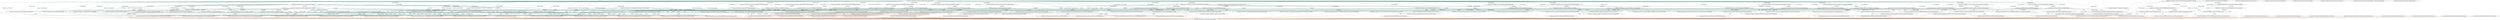 strict digraph {
    Resource0 [label="urn:pulumi:next::cloud-primary::azure-native:web:WebApp::func-channelsamsung"];
    Resource0 -> Resource1 [color = "#246C60", label = "value"];
    Resource0 -> Resource2 [color = "#246C60", label = "name"];
    Resource0 -> Resource3 [color = "#246C60", label = "resourceUri"];
    Resource0 -> Resource4 [color = "#246C60", label = "properties"];
    Resource0 -> Resource5 [color = "#246C60", label = "value"];
    Resource0 -> Resource6 [color = "#246C60", label = "name"];
    Resource0 -> Resource7 [color = "#AA6639"];
    Resource8 [label="urn:pulumi:next::cloud-primary::azure-native:web:AppServicePlan::func-appplan-channelslack"];
    Resource8 -> Resource9 [color = "#246C60", label = "serverFarmId"];
    Resource8 -> Resource7 [color = "#AA6639"];
    Resource8 -> Resource10 [color = "#246C60", label = "serverFarmId"];
    Resource11 [label="urn:pulumi:next::cloud-primary::azure-native:web:WebAppHostNameBinding::func-hostnamebind-channelphilipshue"];
    Resource11 -> Resource7 [color = "#AA6639"];
    Resource12 [label="urn:pulumi:next::cloud-primary::azure-native:web:WebAppHostNameBinding::func-hostnamebind-channelgithubapp"];
    Resource12 -> Resource7 [color = "#AA6639"];
    Resource13 [label="urn:pulumi:next::cloud-primary::azure-native:app:ManagedEnvironment::env-rb"];
    Resource13 -> Resource14 [color = "#246C60", label = "managedEnvironmentId"];
    Resource13 -> Resource7 [color = "#AA6639"];
    Resource15 [label="urn:pulumi:next::cloud-primary::azure-native:web:WebAppApplicationSettings::func-appsettings-channelirobot"];
    Resource15 -> Resource7 [color = "#AA6639"];
    Resource7 [label="urn:pulumi:next::cloud-primary::pulumi:pulumi:Stack::cloud-primary-next"];
    Resource16 [label="urn:pulumi:next::cloud-primary::checkly:index/check:Check::apicheck-cpub"];
    Resource16 -> Resource7 [color = "#AA6639"];
    Resource17 [label="urn:pulumi:next::cloud-primary::cloudflare:index/record:Record::func-dns-cname-channelslack"];
    Resource17 -> Resource18 [color = "#246C60", label = "request"];
    Resource17 -> Resource7 [color = "#AA6639"];
    Resource19 [label="urn:pulumi:next::cloud-primary::azure-native:resources:ResourceGroup::signalco-discrete-next-mutex"];
    Resource19 -> Resource20 [color = "#246C60", label = "resourceGroupName"];
    Resource19 -> Resource21 [color = "#246C60", label = "resourceGroupName"];
    Resource19 -> Resource22 [color = "#246C60", label = "resourceGroupName"];
    Resource19 -> Resource23 [color = "#246C60", label = "resourceGroupName"];
    Resource19 -> Resource24 [color = "#246C60", label = "properties, resourceGroupName"];
    Resource19 -> Resource25 [color = "#246C60", label = "resourceGroupName"];
    Resource19 -> Resource7 [color = "#AA6639"];
    Resource19 -> Resource26 [color = "#246C60", label = "resourceGroupName"];
    Resource19 -> Resource27 [color = "#246C60", label = "resourceGroupName"];
    Resource26 [label="urn:pulumi:next::cloud-primary::azure-native:web:Certificate::func-cert-mutex"];
    Resource26 -> Resource7 [color = "#AA6639"];
    Resource28 [label="urn:pulumi:next::cloud-primary::azure-native:web:WebAppApplicationSettings::func-appsettings-pubcpub"];
    Resource28 -> Resource7 [color = "#AA6639"];
    Resource29 [label="urn:pulumi:next::cloud-primary::azure-native:web:WebAppHostNameBinding::func-hostnamebind-cpub"];
    Resource29 -> Resource7 [color = "#AA6639"];
    Resource30 [label="urn:pulumi:next::cloud-primary::azure-native:web:WebAppApplicationSettings::func-appsettings-channelzigbee2mqtt"];
    Resource30 -> Resource7 [color = "#AA6639"];
    Resource31 [label="urn:pulumi:next::cloud-primary::pulumi:providers:command::default_0_8_0"];
    Resource32 [label="urn:pulumi:next::cloud-primary::azure-native:web:Certificate::func-cert-cpub"];
    Resource32 -> Resource7 [color = "#AA6639"];
    Resource33 [label="urn:pulumi:next::cloud-primary::checkly:index/check:Check::apicheck-cint-usageproc"];
    Resource33 -> Resource7 [color = "#AA6639"];
    Resource34 [label="urn:pulumi:next::cloud-primary::azure-native:insights:DiagnosticSetting::logs-diagnosticSetting-intcontactst"];
    Resource34 -> Resource7 [color = "#AA6639"];
    Resource35 [label="urn:pulumi:next::cloud-primary::checkly:index/check:Check::apicheck-cint-migration"];
    Resource35 -> Resource7 [color = "#AA6639"];
    Resource36 [label="urn:pulumi:next::cloud-primary::azure-native:web:Certificate::func-cert-channelirobot"];
    Resource36 -> Resource7 [color = "#AA6639"];
    Resource37 [label="urn:pulumi:next::cloud-primary::cloudflare:index/record:Record::func-dns-cname-rbpub"];
    Resource37 -> Resource38 [color = "#246C60", label = "request"];
    Resource37 -> Resource7 [color = "#AA6639"];
    Resource39 [label="urn:pulumi:next::cloud-primary::azure-native:web:AppServicePlan::func-appplan-intcontactst"];
    Resource39 -> Resource40 [color = "#246C60", label = "serverFarmId"];
    Resource39 -> Resource7 [color = "#AA6639"];
    Resource41 [label="urn:pulumi:next::cloud-primary::azure-native:web:AppServicePlan::func-appplan-channelsamsung"];
    Resource41 -> Resource42 [color = "#246C60", label = "serverFarmId"];
    Resource41 -> Resource0 [color = "#246C60", label = "serverFarmId"];
    Resource41 -> Resource7 [color = "#AA6639"];
    Resource43 [label="urn:pulumi:next::cloud-primary::checkly:index/check:Check::apicheck-channelirobot"];
    Resource43 -> Resource7 [color = "#AA6639"];
    Resource44 [label="urn:pulumi:next::cloud-primary::cloudflare:index/record:Record::func-dns-cname-cpub"];
    Resource44 -> Resource16 [color = "#246C60", label = "request"];
    Resource44 -> Resource7 [color = "#AA6639"];
    Resource10 [label="urn:pulumi:next::cloud-primary::azure-native:web:Certificate::func-cert-channelslack"];
    Resource10 -> Resource7 [color = "#AA6639"];
    Resource45 [label="urn:pulumi:next::cloud-primary::cloudflare:index/record:Record::func-dns-txt-domainverify-channelzigbee2mqtt"];
    Resource45 -> Resource7 [color = "#AA6639"];
    Resource27 [label="urn:pulumi:next::cloud-primary::azure-native:web:WebAppHostNameBinding::func-hostnamebind-mutex"];
    Resource27 -> Resource7 [color = "#AA6639"];
    Resource46 [label="urn:pulumi:next::cloud-primary::cloudflare:index/record:Record::ses-next-dkim2"];
    Resource46 -> Resource7 [color = "#AA6639"];
    Resource47 [label="urn:pulumi:next::cloud-primary::cloudflare:index/record:Record::func-dns-txt-domainverify-rbpub"];
    Resource47 -> Resource7 [color = "#AA6639"];
    Resource48 [label="urn:pulumi:next::cloud-primary::azure-native:insights:DiagnosticSetting::logs-diagnosticSetting-intusageproc"];
    Resource48 -> Resource7 [color = "#AA6639"];
    Resource49 [label="urn:pulumi:next::cloud-primary::azure-native:storage:Blob::zip-intcontactst"];
    Resource49 -> Resource50 [color = "#246C60", label = "properties"];
    Resource49 -> Resource7 [color = "#AA6639"];
    Resource51 [label="urn:pulumi:next::cloud-primary::azure-native:storage:Blob::zip-chsamsung"];
    Resource51 -> Resource2 [color = "#246C60", label = "properties"];
    Resource51 -> Resource7 [color = "#AA6639"];
    Resource52 [label="urn:pulumi:next::cloud-primary::azure-native:web:AppServicePlan::func-appplan-channelgithubapp"];
    Resource52 -> Resource7 [color = "#AA6639"];
    Resource52 -> Resource53 [color = "#246C60", label = "serverFarmId"];
    Resource52 -> Resource54 [color = "#246C60", label = "serverFarmId"];
    Resource55 [label="urn:pulumi:next::cloud-primary::azure-native:insights:DiagnosticSetting::logs-diagnosticSetting-channelgithubapp"];
    Resource55 -> Resource7 [color = "#AA6639"];
    Resource56 [label="urn:pulumi:next::cloud-primary::cloudflare:index/record:Record::ses-next-spf"];
    Resource56 -> Resource7 [color = "#AA6639"];
    Resource57 [label="urn:pulumi:next::cloud-primary::azure-native:resources:ResourceGroup::signalco-cloud-next"];
    Resource57 -> Resource58 [color = "#246C60", label = "resourceGroupName"];
    Resource57 -> Resource59 [color = "#246C60", label = "resourceGroupName"];
    Resource57 -> Resource60 [color = "#246C60", label = "resourceGroupName"];
    Resource57 -> Resource61 [color = "#246C60", label = "resourceGroupName"];
    Resource57 -> Resource2 [color = "#246C60", label = "properties, resourceGroupName"];
    Resource57 -> Resource62 [color = "#246C60", label = "properties, resourceGroupName"];
    Resource57 -> Resource63 [color = "#246C60", label = "resourceGroupName, properties"];
    Resource57 -> Resource64 [color = "#246C60", label = "resourceGroupName"];
    Resource57 -> Resource65 [color = "#246C60", label = "properties, resourceGroupName"];
    Resource57 -> Resource66 [color = "#246C60", label = "resourceGroupName"];
    Resource57 -> Resource67 [color = "#246C60", label = "resourceGroupName"];
    Resource57 -> Resource68 [color = "#246C60", label = "resourceGroupName"];
    Resource57 -> Resource69 [color = "#246C60", label = "resourceGroupName"];
    Resource57 -> Resource70 [color = "#246C60", label = "resourceGroupName"];
    Resource57 -> Resource71 [color = "#246C60", label = "resourceGroupName"];
    Resource57 -> Resource72 [color = "#246C60", label = "resourceGroupName"];
    Resource57 -> Resource73 [color = "#246C60", label = "resourceGroupName"];
    Resource57 -> Resource74 [color = "#246C60", label = "resourceGroupName"];
    Resource57 -> Resource75 [color = "#246C60", label = "resourceGroupName"];
    Resource57 -> Resource4 [color = "#246C60", label = "resourceGroupName"];
    Resource57 -> Resource76 [color = "#246C60", label = "resourceGroupName"];
    Resource57 -> Resource42 [color = "#246C60", label = "resourceGroupName"];
    Resource57 -> Resource9 [color = "#246C60", label = "resourceGroupName"];
    Resource57 -> Resource77 [color = "#246C60", label = "resourceGroupName"];
    Resource57 -> Resource78 [color = "#246C60", label = "properties, resourceGroupName"];
    Resource57 -> Resource79 [color = "#246C60", label = "resourceGroupName"];
    Resource57 -> Resource80 [color = "#246C60", label = "resourceGroupName"];
    Resource57 -> Resource50 [color = "#246C60", label = "properties, resourceGroupName"];
    Resource57 -> Resource81 [color = "#246C60", label = "properties, resourceGroupName"];
    Resource57 -> Resource82 [color = "#246C60", label = "resourceGroupName"];
    Resource57 -> Resource83 [color = "#246C60", label = "resourceGroupName"];
    Resource57 -> Resource14 [color = "#246C60", label = "resourceGroupName"];
    Resource57 -> Resource84 [color = "#246C60", label = "resourceGroupName"];
    Resource57 -> Resource85 [color = "#246C60", label = "resourceGroupName"];
    Resource57 -> Resource6 [color = "#246C60", label = "resourceGroupName"];
    Resource57 -> Resource86 [color = "#246C60", label = "resourceGroupName"];
    Resource57 -> Resource87 [color = "#246C60", label = "resourceGroupName"];
    Resource57 -> Resource88 [color = "#246C60", label = "resourceGroupName"];
    Resource57 -> Resource89 [color = "#246C60", label = "resourceGroupName"];
    Resource57 -> Resource90 [color = "#246C60", label = "resourceGroupName"];
    Resource57 -> Resource91 [color = "#246C60", label = "properties, resourceGroupName"];
    Resource57 -> Resource92 [color = "#246C60", label = "resourceGroupName"];
    Resource57 -> Resource93 [color = "#246C60", label = "resourceGroupName"];
    Resource57 -> Resource94 [color = "#246C60", label = "resourceGroupName"];
    Resource57 -> Resource95 [color = "#246C60", label = "resourceGroupName"];
    Resource57 -> Resource96 [color = "#246C60", label = "resourceGroupName"];
    Resource57 -> Resource97 [color = "#246C60", label = "resourceGroupName"];
    Resource57 -> Resource98 [color = "#246C60", label = "resourceGroupName"];
    Resource57 -> Resource99 [color = "#246C60", label = "properties, resourceGroupName"];
    Resource57 -> Resource40 [color = "#246C60", label = "resourceGroupName"];
    Resource57 -> Resource100 [color = "#246C60", label = "resourceGroupName"];
    Resource57 -> Resource0 [color = "#246C60", label = "resourceGroupName"];
    Resource57 -> Resource8 [color = "#246C60", label = "resourceGroupName"];
    Resource57 -> Resource11 [color = "#246C60", label = "resourceGroupName"];
    Resource57 -> Resource12 [color = "#246C60", label = "resourceGroupName"];
    Resource57 -> Resource13 [color = "#246C60", label = "appLogsConfiguration, resourceGroupName"];
    Resource57 -> Resource15 [color = "#246C60", label = "properties, resourceGroupName"];
    Resource57 -> Resource28 [color = "#246C60", label = "properties, resourceGroupName"];
    Resource57 -> Resource29 [color = "#246C60", label = "resourceGroupName"];
    Resource57 -> Resource32 [color = "#246C60", label = "resourceGroupName"];
    Resource57 -> Resource36 [color = "#246C60", label = "resourceGroupName"];
    Resource57 -> Resource30 [color = "#246C60", label = "properties, resourceGroupName"];
    Resource57 -> Resource39 [color = "#246C60", label = "resourceGroupName"];
    Resource57 -> Resource41 [color = "#246C60", label = "resourceGroupName"];
    Resource57 -> Resource10 [color = "#246C60", label = "resourceGroupName"];
    Resource57 -> Resource49 [color = "#246C60", label = "resourceGroupName"];
    Resource57 -> Resource51 [color = "#246C60", label = "resourceGroupName"];
    Resource57 -> Resource52 [color = "#246C60", label = "resourceGroupName"];
    Resource57 -> Resource7 [color = "#AA6639"];
    Resource57 -> Resource101 [color = "#246C60", label = "resourceGroupName"];
    Resource57 -> Resource102 [color = "#246C60", label = "resourceGroupName"];
    Resource57 -> Resource53 [color = "#246C60", label = "resourceGroupName"];
    Resource57 -> Resource103 [color = "#246C60", label = "properties, resourceGroupName"];
    Resource57 -> Resource104 [color = "#246C60", label = "resourceGroupName"];
    Resource57 -> Resource105 [color = "#246C60", label = "resourceGroupName"];
    Resource57 -> Resource106 [color = "#246C60", label = "resourceGroupName"];
    Resource57 -> Resource107 [color = "#246C60", label = "resourceGroupName"];
    Resource57 -> Resource108 [color = "#246C60", label = "resourceGroupName"];
    Resource57 -> Resource109 [color = "#246C60", label = "resourceGroupName"];
    Resource57 -> Resource54 [color = "#246C60", label = "resourceGroupName"];
    Resource57 -> Resource110 [color = "#246C60", label = "resourceGroupName"];
    Resource101 [label="urn:pulumi:next::cloud-primary::azure-native:storage:Blob::zip-intmigration"];
    Resource101 -> Resource81 [color = "#246C60", label = "properties"];
    Resource101 -> Resource7 [color = "#AA6639"];
    Resource111 [label="urn:pulumi:next::cloud-primary::checkly:index/check:Check::apicheck-channelzigbee2mqtt"];
    Resource111 -> Resource7 [color = "#AA6639"];
    Resource102 [label="urn:pulumi:next::cloud-primary::azure-native:web:Certificate::func-cert-channelphilipshue"];
    Resource102 -> Resource7 [color = "#AA6639"];
    Resource53 [label="urn:pulumi:next::cloud-primary::azure-native:web:Certificate::func-cert-channelgithubapp"];
    Resource53 -> Resource7 [color = "#AA6639"];
    Resource103 [label="urn:pulumi:next::cloud-primary::azure-native:web:WebAppApplicationSettings::func-appsettings-intmaintenan"];
    Resource103 -> Resource7 [color = "#AA6639"];
    Resource104 [label="urn:pulumi:next::cloud-primary::azure-native:operationalinsights:Workspace::loganalytics-log"];
    Resource104 -> Resource112 [color = "#246C60", label = "workspaceId"];
    Resource104 -> Resource3 [color = "#246C60", label = "workspaceId"];
    Resource104 -> Resource113 [color = "#246C60", label = "workspaceId"];
    Resource104 -> Resource114 [color = "#246C60", label = "workspaceId"];
    Resource104 -> Resource115 [color = "#246C60", label = "workspaceId"];
    Resource104 -> Resource116 [color = "#246C60", label = "workspaceId"];
    Resource104 -> Resource117 [color = "#246C60", label = "workspaceId"];
    Resource104 -> Resource118 [color = "#246C60", label = "workspaceId"];
    Resource104 -> Resource119 [color = "#246C60", label = "workspaceId"];
    Resource104 -> Resource120 [color = "#246C60", label = "workspaceId"];
    Resource104 -> Resource13 [color = "#246C60", label = "appLogsConfiguration"];
    Resource104 -> Resource34 [color = "#246C60", label = "workspaceId"];
    Resource104 -> Resource48 [color = "#246C60", label = "workspaceId"];
    Resource104 -> Resource55 [color = "#246C60", label = "workspaceId"];
    Resource104 -> Resource7 [color = "#AA6639"];
    Resource104 -> Resource121 [color = "#246C60", label = "workspaceId"];
    Resource105 [label="urn:pulumi:next::cloud-primary::azure-native:storage:Blob::zip-inttimeentit"];
    Resource105 -> Resource65 [color = "#246C60", label = "properties"];
    Resource105 -> Resource7 [color = "#AA6639"];
    Resource122 [label="urn:pulumi:next::cloud-primary::aws:ses/mailFrom:MailFrom::ses-next-ses-mail-from"];
    Resource122 -> Resource56 [color = "#246C60", label = "name"];
    Resource122 -> Resource7 [color = "#AA6639"];
    Resource123 [label="urn:pulumi:next::cloud-primary::cloudflare:index/record:Record::vercel-ui-docs"];
    Resource123 -> Resource7 [color = "#AA6639"];
    Resource124 [label="urn:pulumi:next::cloud-primary::pulumi:providers:docker::default_4_3_1"];
    Resource125 [label="urn:pulumi:next::cloud-primary::pulumi:pulumi:StackReference::signalco/cloud-primary/next"];
    Resource125 -> Resource61 [color = "#246C60", label = "sslState, thumbprint"];
    Resource125 -> Resource70 [color = "#246C60", label = "sslState, thumbprint"];
    Resource125 -> Resource6 [color = "#246C60", label = "thumbprint, sslState"];
    Resource125 -> Resource86 [color = "#246C60", label = "sslState, thumbprint"];
    Resource125 -> Resource11 [color = "#246C60", label = "sslState, thumbprint"];
    Resource125 -> Resource12 [color = "#246C60", label = "sslState, thumbprint"];
    Resource125 -> Resource29 [color = "#246C60", label = "sslState, thumbprint"];
    Resource125 -> Resource27 [color = "#246C60", label = "sslState, thumbprint"];
    Resource125 -> Resource7 [color = "#AA6639"];
    Resource125 -> Resource109 [color = "#246C60", label = "sslState, thumbprint"];
    Resource106 [label="urn:pulumi:next::cloud-primary::azure-native:web:AppServicePlan::func-appplan-rbpub"];
    Resource106 -> Resource69 [color = "#246C60", label = "serverFarmId"];
    Resource106 -> Resource84 [color = "#246C60", label = "serverFarmId"];
    Resource106 -> Resource7 [color = "#AA6639"];
    Resource107 [label="urn:pulumi:next::cloud-primary::azure-native:web:WebApp::func-intmaintenan"];
    Resource107 -> Resource126 [color = "#246C60", label = "request"];
    Resource107 -> Resource4 [color = "#246C60", label = "properties"];
    Resource107 -> Resource119 [color = "#246C60", label = "resourceUri"];
    Resource107 -> Resource103 [color = "#246C60", label = "name"];
    Resource107 -> Resource7 [color = "#AA6639"];
    Resource108 [label="urn:pulumi:next::cloud-primary::azure-native:web:WebApp::func-intmigration"];
    Resource108 -> Resource112 [color = "#246C60", label = "resourceUri"];
    Resource108 -> Resource4 [color = "#246C60", label = "properties"];
    Resource108 -> Resource81 [color = "#246C60", label = "name"];
    Resource108 -> Resource35 [color = "#246C60", label = "request"];
    Resource108 -> Resource7 [color = "#AA6639"];
    Resource109 [label="urn:pulumi:next::cloud-primary::azure-native:web:WebAppHostNameBinding::func-hostnamebind-channelslack"];
    Resource109 -> Resource7 [color = "#AA6639"];
    Resource54 [label="urn:pulumi:next::cloud-primary::azure-native:web:WebApp::func-channelgithubapp"];
    Resource54 -> Resource127 [color = "#246C60", label = "value"];
    Resource54 -> Resource128 [color = "#246C60", label = "value"];
    Resource54 -> Resource4 [color = "#246C60", label = "properties"];
    Resource54 -> Resource99 [color = "#246C60", label = "name"];
    Resource54 -> Resource12 [color = "#246C60", label = "name"];
    Resource54 -> Resource55 [color = "#246C60", label = "resourceUri"];
    Resource54 -> Resource7 [color = "#AA6639"];
    Resource121 [label="urn:pulumi:next::cloud-primary::azure-native:insights:DiagnosticSetting::logs-diagnosticSetting-inttimeentit"];
    Resource121 -> Resource7 [color = "#AA6639"];
    Resource129 [label="urn:pulumi:next::cloud-primary::cloudflare:index/record:Record::func-dns-txt-domainverify-channelslack"];
    Resource129 -> Resource7 [color = "#AA6639"];
    Resource110 [label="urn:pulumi:next::cloud-primary::azure-native:web:Certificate::func-cert-channelzigbee2mqtt"];
    Resource110 -> Resource7 [color = "#AA6639"];
    Resource130 [label="urn:pulumi:next::cloud-primary::cloudflare:index/record:Record::vercel-brandgrab"];
    Resource130 -> Resource7 [color = "#AA6639"];
    Resource131 [label="urn:pulumi:next::cloud-primary::aws:iam/accessKey:AccessKey::ses-next-ses-access-key"];
    Resource131 -> Resource63 [color = "#246C60", label = "properties"];
    Resource131 -> Resource65 [color = "#246C60", label = "properties"];
    Resource131 -> Resource78 [color = "#246C60", label = "properties"];
    Resource131 -> Resource50 [color = "#246C60", label = "properties"];
    Resource131 -> Resource81 [color = "#246C60", label = "properties"];
    Resource131 -> Resource28 [color = "#246C60", label = "properties"];
    Resource131 -> Resource103 [color = "#246C60", label = "properties"];
    Resource131 -> Resource7 [color = "#AA6639"];
    Resource127 [label="urn:pulumi:next::cloud-primary::cloudflare:index/record:Record::func-dns-cname-channelgithubapp"];
    Resource127 -> Resource7 [color = "#AA6639"];
    Resource127 -> Resource132 [color = "#246C60", label = "request"];
    Resource133 [label="urn:pulumi:next::cloud-primary::aws:ses/domainIdentity:DomainIdentity::ses-next-domainIdentity"];
    Resource133 -> Resource7 [color = "#AA6639"];
    Resource133 -> Resource63 [color = "#246C60", label = "properties"];
    Resource133 -> Resource65 [color = "#246C60", label = "properties"];
    Resource133 -> Resource78 [color = "#246C60", label = "properties"];
    Resource133 -> Resource50 [color = "#246C60", label = "properties"];
    Resource133 -> Resource81 [color = "#246C60", label = "properties"];
    Resource133 -> Resource134 [color = "#246C60", label = "domain"];
    Resource133 -> Resource28 [color = "#246C60", label = "properties"];
    Resource133 -> Resource103 [color = "#246C60", label = "properties"];
    Resource133 -> Resource122 [color = "#246C60", label = "domain, mailFromDomain"];
    Resource58 [label="urn:pulumi:next::cloud-primary::azure-native:keyvault:Secret::secret-kv-Slack--ClientId"];
    Resource58 -> Resource7 [color = "#AA6639"];
    Resource135 [label="urn:pulumi:next::cloud-primary::cloudflare:index/record:Record::ses-next-dkim0"];
    Resource135 -> Resource7 [color = "#AA6639"];
    Resource1 [label="urn:pulumi:next::cloud-primary::cloudflare:index/record:Record::func-dns-txt-domainverify-channelsamsung"];
    Resource1 -> Resource7 [color = "#AA6639"];
    Resource136 [label="urn:pulumi:next::cloud-primary::checkly:index/check:Check::apicheck-channelphilipshue"];
    Resource136 -> Resource7 [color = "#AA6639"];
    Resource137 [label="urn:pulumi:next::cloud-primary::pulumi:providers:aws::default_5_42_0"];
    Resource59 [label="urn:pulumi:next::cloud-primary::azure-native:keyvault:Secret::secret-kv-Slack--ClientSecret"];
    Resource59 -> Resource7 [color = "#AA6639"];
    Resource112 [label="urn:pulumi:next::cloud-primary::azure-native:insights:DiagnosticSetting::logs-diagnosticSetting-intmigration"];
    Resource112 -> Resource7 [color = "#AA6639"];
    Resource60 [label="urn:pulumi:next::cloud-primary::azure-native:web:AppServicePlan::func-appplan-channelzigbee2mqtt"];
    Resource60 -> Resource7 [color = "#AA6639"];
    Resource60 -> Resource75 [color = "#246C60", label = "serverFarmId"];
    Resource60 -> Resource110 [color = "#246C60", label = "serverFarmId"];
    Resource61 [label="urn:pulumi:next::cloud-primary::azure-native:web:WebAppHostNameBinding::func-hostnamebind-channelzigbee2mqtt"];
    Resource61 -> Resource7 [color = "#AA6639"];
    Resource138 [label="urn:pulumi:next::cloud-primary::cloudflare:index/record:Record::func-dns-txt-domainverify-channelirobot"];
    Resource138 -> Resource7 [color = "#AA6639"];
    Resource20 [label="urn:pulumi:next::cloud-primary::azure-native:storage:BlobContainer::func-zips-mutexfuncs"];
    Resource20 -> Resource7 [color = "#AA6639"];
    Resource20 -> Resource24 [color = "#246C60", label = "properties"];
    Resource20 -> Resource25 [color = "#246C60", label = "containerName"];
    Resource139 [label="urn:pulumi:next::cloud-primary::cloudflare:index/record:Record::ses-next-ses-dmarc"];
    Resource139 -> Resource7 [color = "#AA6639"];
    Resource2 [label="urn:pulumi:next::cloud-primary::azure-native:web:WebAppApplicationSettings::func-appsettings-channelsamsung"];
    Resource2 -> Resource7 [color = "#AA6639"];
    Resource128 [label="urn:pulumi:next::cloud-primary::cloudflare:index/record:Record::func-dns-txt-domainverify-channelgithubapp"];
    Resource128 -> Resource7 [color = "#AA6639"];
    Resource62 [label="urn:pulumi:next::cloud-primary::azure-native:web:WebAppApplicationSettings::func-appsettings-channelslack"];
    Resource62 -> Resource7 [color = "#AA6639"];
    Resource63 [label="urn:pulumi:next::cloud-primary::azure-native:web:WebAppApplicationSettings::func-appsettings-pubrbpub"];
    Resource63 -> Resource7 [color = "#AA6639"];
    Resource64 [label="urn:pulumi:next::cloud-primary::azure-native:storage:StorageAccount::safuncs"];
    Resource64 -> Resource2 [color = "#246C60", label = "properties"];
    Resource64 -> Resource62 [color = "#246C60", label = "properties"];
    Resource64 -> Resource63 [color = "#246C60", label = "properties"];
    Resource64 -> Resource7 [color = "#AA6639"];
    Resource64 -> Resource65 [color = "#246C60", label = "properties"];
    Resource64 -> Resource66 [color = "#246C60", label = "accountName"];
    Resource64 -> Resource67 [color = "#246C60", label = "accountName"];
    Resource64 -> Resource71 [color = "#246C60", label = "accountName"];
    Resource64 -> Resource77 [color = "#246C60", label = "accountName"];
    Resource64 -> Resource78 [color = "#246C60", label = "properties"];
    Resource64 -> Resource80 [color = "#246C60", label = "accountName"];
    Resource64 -> Resource50 [color = "#246C60", label = "properties"];
    Resource64 -> Resource81 [color = "#246C60", label = "properties"];
    Resource64 -> Resource83 [color = "#246C60", label = "accountName"];
    Resource64 -> Resource85 [color = "#246C60", label = "accountName"];
    Resource64 -> Resource89 [color = "#246C60", label = "accountName"];
    Resource64 -> Resource91 [color = "#246C60", label = "properties"];
    Resource64 -> Resource92 [color = "#246C60", label = "accountName"];
    Resource64 -> Resource95 [color = "#246C60", label = "accountName"];
    Resource64 -> Resource99 [color = "#246C60", label = "properties"];
    Resource64 -> Resource15 [color = "#246C60", label = "properties"];
    Resource64 -> Resource28 [color = "#246C60", label = "properties"];
    Resource64 -> Resource30 [color = "#246C60", label = "properties"];
    Resource64 -> Resource49 [color = "#246C60", label = "accountName"];
    Resource64 -> Resource51 [color = "#246C60", label = "accountName"];
    Resource64 -> Resource101 [color = "#246C60", label = "accountName"];
    Resource64 -> Resource103 [color = "#246C60", label = "properties"];
    Resource64 -> Resource105 [color = "#246C60", label = "accountName"];
    Resource126 [label="urn:pulumi:next::cloud-primary::checkly:index/check:Check::apicheck-cint-maintenan"];
    Resource126 -> Resource7 [color = "#AA6639"];
    Resource3 [label="urn:pulumi:next::cloud-primary::azure-native:insights:DiagnosticSetting::logs-diagnosticSetting-channelsamsung"];
    Resource3 -> Resource7 [color = "#AA6639"];
    Resource113 [label="urn:pulumi:next::cloud-primary::azure-native:insights:DiagnosticSetting::logs-diagnosticSetting-channelslack"];
    Resource113 -> Resource7 [color = "#AA6639"];
    Resource140 [label="urn:pulumi:next::cloud-primary::cloudflare:index/record:Record::ses-next-ses-mail-from-mx-record"];
    Resource140 -> Resource7 [color = "#AA6639"];
    Resource65 [label="urn:pulumi:next::cloud-primary::azure-native:web:WebAppApplicationSettings::func-appsettings-inttimeentit"];
    Resource65 -> Resource7 [color = "#AA6639"];
    Resource66 [label="urn:pulumi:next::cloud-primary::azure-native:storage:BlobContainer::func-zips-funcs"];
    Resource66 -> Resource2 [color = "#246C60", label = "properties"];
    Resource66 -> Resource62 [color = "#246C60", label = "properties"];
    Resource66 -> Resource63 [color = "#246C60", label = "properties"];
    Resource66 -> Resource65 [color = "#246C60", label = "properties"];
    Resource66 -> Resource7 [color = "#AA6639"];
    Resource66 -> Resource67 [color = "#246C60", label = "containerName"];
    Resource66 -> Resource71 [color = "#246C60", label = "containerName"];
    Resource66 -> Resource77 [color = "#246C60", label = "containerName"];
    Resource66 -> Resource78 [color = "#246C60", label = "properties"];
    Resource66 -> Resource80 [color = "#246C60", label = "containerName"];
    Resource66 -> Resource50 [color = "#246C60", label = "properties"];
    Resource66 -> Resource81 [color = "#246C60", label = "properties"];
    Resource66 -> Resource83 [color = "#246C60", label = "containerName"];
    Resource66 -> Resource85 [color = "#246C60", label = "containerName"];
    Resource66 -> Resource89 [color = "#246C60", label = "containerName"];
    Resource66 -> Resource91 [color = "#246C60", label = "properties"];
    Resource66 -> Resource92 [color = "#246C60", label = "containerName"];
    Resource66 -> Resource95 [color = "#246C60", label = "containerName"];
    Resource66 -> Resource99 [color = "#246C60", label = "properties"];
    Resource66 -> Resource15 [color = "#246C60", label = "properties"];
    Resource66 -> Resource28 [color = "#246C60", label = "properties"];
    Resource66 -> Resource30 [color = "#246C60", label = "properties"];
    Resource66 -> Resource49 [color = "#246C60", label = "containerName"];
    Resource66 -> Resource51 [color = "#246C60", label = "containerName"];
    Resource66 -> Resource101 [color = "#246C60", label = "containerName"];
    Resource66 -> Resource103 [color = "#246C60", label = "properties"];
    Resource66 -> Resource105 [color = "#246C60", label = "containerName"];
    Resource141 [label="urn:pulumi:next::cloud-primary::checkly:index/check:Check::apicheck-channelsamsung"];
    Resource141 -> Resource7 [color = "#AA6639"];
    Resource114 [label="urn:pulumi:next::cloud-primary::azure-native:insights:DiagnosticSetting::logs-diagnosticSetting-channelphilipshue"];
    Resource114 -> Resource7 [color = "#AA6639"];
    Resource142 [label="urn:pulumi:next::cloud-primary::cloudflare:index/record:Record::func-dns-cname-channelphilipshue"];
    Resource142 -> Resource136 [color = "#246C60", label = "request"];
    Resource142 -> Resource7 [color = "#AA6639"];
    Resource67 [label="urn:pulumi:next::cloud-primary::azure-native:storage:Blob::zip-chzigbee2mqtt"];
    Resource67 -> Resource7 [color = "#AA6639"];
    Resource67 -> Resource30 [color = "#246C60", label = "properties"];
    Resource21 [label="urn:pulumi:next::cloud-primary::azure-native:web:AppServicePlan::func-appplan-mutex"];
    Resource21 -> Resource7 [color = "#AA6639"];
    Resource21 -> Resource22 [color = "#246C60", label = "serverFarmId"];
    Resource21 -> Resource26 [color = "#246C60", label = "serverFarmId"];
    Resource73 [label="urn:pulumi:next::cloud-primary::azure-native:web:WebApp::func-channelphilipshue"];
    Resource73 -> Resource114 [color = "#246C60", label = "resourceUri"];
    Resource73 -> Resource142 [color = "#246C60", label = "value"];
    Resource73 -> Resource7 [color = "#AA6639"];
    Resource73 -> Resource4 [color = "#246C60", label = "properties"];
    Resource73 -> Resource143 [color = "#246C60", label = "value"];
    Resource73 -> Resource91 [color = "#246C60", label = "name"];
    Resource73 -> Resource11 [color = "#246C60", label = "name"];
    Resource115 [label="urn:pulumi:next::cloud-primary::azure-native:insights:DiagnosticSetting::logs-diagnosticSetting-channelirobot"];
    Resource115 -> Resource7 [color = "#AA6639"];
    Resource68 [label="urn:pulumi:next::cloud-primary::azure-native:web:AppServicePlan::func-appplan-cpub"];
    Resource68 -> Resource7 [color = "#AA6639"];
    Resource68 -> Resource74 [color = "#246C60", label = "serverFarmId"];
    Resource68 -> Resource32 [color = "#246C60", label = "serverFarmId"];
    Resource69 [label="urn:pulumi:next::cloud-primary::azure-native:web:WebApp::func-rbpub"];
    Resource69 -> Resource63 [color = "#246C60", label = "name"];
    Resource69 -> Resource7 [color = "#AA6639"];
    Resource69 -> Resource70 [color = "#246C60", label = "name"];
    Resource69 -> Resource4 [color = "#246C60", label = "properties"];
    Resource69 -> Resource120 [color = "#246C60", label = "resourceUri"];
    Resource69 -> Resource37 [color = "#246C60", label = "value"];
    Resource69 -> Resource47 [color = "#246C60", label = "value"];
    Resource70 [label="urn:pulumi:next::cloud-primary::azure-native:web:WebAppHostNameBinding::func-hostnamebind-rbpub"];
    Resource70 -> Resource7 [color = "#AA6639"];
    Resource71 [label="urn:pulumi:next::cloud-primary::azure-native:storage:Blob::zip-cpub"];
    Resource71 -> Resource7 [color = "#AA6639"];
    Resource71 -> Resource28 [color = "#246C60", label = "properties"];
    Resource144 [label="urn:pulumi:next::cloud-primary::checkly:index/check:Check::apicheck-cint-timeentit"];
    Resource144 -> Resource7 [color = "#AA6639"];
    Resource72 [label="urn:pulumi:next::cloud-primary::azure-native:web:AppServicePlan::func-appplan-intmaintenan"];
    Resource72 -> Resource7 [color = "#AA6639"];
    Resource72 -> Resource107 [color = "#246C60", label = "serverFarmId"];
    Resource145 [label="urn:pulumi:next::cloud-primary::pulumi:providers:pulumi::default"];
    Resource74 [label="urn:pulumi:next::cloud-primary::azure-native:web:WebApp::func-cpub"];
    Resource74 -> Resource7 [color = "#AA6639"];
    Resource74 -> Resource4 [color = "#246C60", label = "properties"];
    Resource74 -> Resource117 [color = "#246C60", label = "resourceUri"];
    Resource74 -> Resource146 [color = "#246C60", label = "value"];
    Resource74 -> Resource28 [color = "#246C60", label = "name"];
    Resource74 -> Resource29 [color = "#246C60", label = "name"];
    Resource74 -> Resource44 [color = "#246C60", label = "value"];
    Resource75 [label="urn:pulumi:next::cloud-primary::azure-native:web:WebApp::func-channelzigbee2mqtt"];
    Resource75 -> Resource61 [color = "#246C60", label = "name"];
    Resource75 -> Resource7 [color = "#AA6639"];
    Resource75 -> Resource4 [color = "#246C60", label = "properties"];
    Resource75 -> Resource118 [color = "#246C60", label = "resourceUri"];
    Resource75 -> Resource147 [color = "#246C60", label = "value"];
    Resource75 -> Resource30 [color = "#246C60", label = "name"];
    Resource75 -> Resource45 [color = "#246C60", label = "value"];
    Resource132 [label="urn:pulumi:next::cloud-primary::checkly:index/check:Check::apicheck-channelgithubapp"];
    Resource132 -> Resource7 [color = "#AA6639"];
    Resource116 [label="urn:pulumi:next::cloud-primary::azure-native:insights:DiagnosticSetting::logs-diagnosticSetting-mutex"];
    Resource116 -> Resource7 [color = "#AA6639"];
    Resource4 [label="urn:pulumi:next::cloud-primary::azure-native:keyvault:Vault::vault-kv"];
    Resource4 -> Resource58 [color = "#246C60", label = "vaultName"];
    Resource4 -> Resource59 [color = "#246C60", label = "vaultName"];
    Resource4 -> Resource2 [color = "#246C60", label = "properties"];
    Resource4 -> Resource62 [color = "#246C60", label = "properties"];
    Resource4 -> Resource63 [color = "#246C60", label = "properties"];
    Resource4 -> Resource65 [color = "#246C60", label = "properties"];
    Resource4 -> Resource7 [color = "#AA6639"];
    Resource4 -> Resource78 [color = "#246C60", label = "properties"];
    Resource4 -> Resource50 [color = "#246C60", label = "properties"];
    Resource4 -> Resource81 [color = "#246C60", label = "properties"];
    Resource4 -> Resource90 [color = "#246C60", label = "vaultName"];
    Resource4 -> Resource91 [color = "#246C60", label = "properties"];
    Resource4 -> Resource98 [color = "#246C60", label = "vaultName"];
    Resource4 -> Resource99 [color = "#246C60", label = "properties"];
    Resource4 -> Resource15 [color = "#246C60", label = "properties"];
    Resource4 -> Resource28 [color = "#246C60", label = "properties"];
    Resource4 -> Resource30 [color = "#246C60", label = "properties"];
    Resource4 -> Resource103 [color = "#246C60", label = "properties"];
    Resource78 [label="urn:pulumi:next::cloud-primary::azure-native:web:WebAppApplicationSettings::func-appsettings-intusageproc"];
    Resource78 -> Resource7 [color = "#AA6639"];
    Resource117 [label="urn:pulumi:next::cloud-primary::azure-native:insights:DiagnosticSetting::logs-diagnosticSetting-cpub"];
    Resource117 -> Resource7 [color = "#AA6639"];
    Resource76 [label="urn:pulumi:next::cloud-primary::azure-native:web:AppServicePlan::func-appplan-intmigration"];
    Resource76 -> Resource7 [color = "#AA6639"];
    Resource76 -> Resource108 [color = "#246C60", label = "serverFarmId"];
    Resource42 [label="urn:pulumi:next::cloud-primary::azure-native:web:Certificate::func-cert-channelsamsung"];
    Resource42 -> Resource7 [color = "#AA6639"];
    Resource9 [label="urn:pulumi:next::cloud-primary::azure-native:web:WebApp::func-channelslack"];
    Resource9 -> Resource62 [color = "#246C60", label = "name"];
    Resource9 -> Resource113 [color = "#246C60", label = "resourceUri"];
    Resource9 -> Resource4 [color = "#246C60", label = "properties"];
    Resource9 -> Resource7 [color = "#AA6639"];
    Resource9 -> Resource17 [color = "#246C60", label = "value"];
    Resource9 -> Resource109 [color = "#246C60", label = "name"];
    Resource9 -> Resource129 [color = "#246C60", label = "value"];
    Resource77 [label="urn:pulumi:next::cloud-primary::azure-native:storage:Blob::zip-chphilipshue"];
    Resource77 -> Resource7 [color = "#AA6639"];
    Resource77 -> Resource91 [color = "#246C60", label = "properties"];
    Resource148 [label="urn:pulumi:next::cloud-primary::aws:iam/user:User::ses-next-usr"];
    Resource148 -> Resource7 [color = "#AA6639"];
    Resource148 -> Resource149 [color = "#246C60", label = "user"];
    Resource148 -> Resource131 [color = "#246C60", label = "user"];
    Resource79 [label="urn:pulumi:next::cloud-primary::azure-native:web:WebApp::func-intusageproc"];
    Resource79 -> Resource4 [color = "#246C60", label = "properties"];
    Resource79 -> Resource78 [color = "#246C60", label = "name"];
    Resource79 -> Resource7 [color = "#AA6639"];
    Resource79 -> Resource33 [color = "#246C60", label = "request"];
    Resource79 -> Resource48 [color = "#246C60", label = "resourceUri"];
    Resource5 [label="urn:pulumi:next::cloud-primary::cloudflare:index/record:Record::func-dns-cname-channelsamsung"];
    Resource5 -> Resource141 [color = "#246C60", label = "request"];
    Resource5 -> Resource7 [color = "#AA6639"];
    Resource150 [label="urn:pulumi:next::cloud-primary::cloudflare:index/record:Record::vercel-web"];
    Resource150 -> Resource7 [color = "#AA6639"];
    Resource151 [label="urn:pulumi:next::cloud-primary::pulumi:providers:azure-native::default_2_1_1"];
    Resource80 [label="urn:pulumi:next::cloud-primary::azure-native:storage:Blob::zip-intmaintenan"];
    Resource80 -> Resource7 [color = "#AA6639"];
    Resource80 -> Resource103 [color = "#246C60", label = "properties"];
    Resource22 [label="urn:pulumi:next::cloud-primary::azure-native:web:WebApp::func-mutex"];
    Resource22 -> Resource116 [color = "#246C60", label = "resourceUri"];
    Resource22 -> Resource7 [color = "#AA6639"];
    Resource22 -> Resource152 [color = "#246C60", label = "value"];
    Resource22 -> Resource24 [color = "#246C60", label = "name"];
    Resource22 -> Resource153 [color = "#246C60", label = "value"];
    Resource22 -> Resource27 [color = "#246C60", label = "name"];
    Resource154 [label="urn:pulumi:next::cloud-primary::cloudflare:index/record:Record::vercel-slco"];
    Resource154 -> Resource7 [color = "#AA6639"];
    Resource50 [label="urn:pulumi:next::cloud-primary::azure-native:web:WebAppApplicationSettings::func-appsettings-intcontactst"];
    Resource50 -> Resource7 [color = "#AA6639"];
    Resource81 [label="urn:pulumi:next::cloud-primary::azure-native:web:WebAppApplicationSettings::func-appsettings-intmigration"];
    Resource81 -> Resource7 [color = "#AA6639"];
    Resource14 [label="urn:pulumi:next::cloud-primary::azure-native:app:ContainerApp::docker-app-rb"];
    Resource14 -> Resource7 [color = "#AA6639"];
    Resource14 -> Resource90 [color = "#246C60", label = "properties"];
    Resource82 [label="urn:pulumi:next::cloud-primary::azure-native:signalrservice:SignalR::signalr-sr"];
    Resource82 -> Resource2 [color = "#246C60", label = "properties"];
    Resource82 -> Resource62 [color = "#246C60", label = "properties"];
    Resource82 -> Resource63 [color = "#246C60", label = "properties"];
    Resource82 -> Resource65 [color = "#246C60", label = "properties"];
    Resource82 -> Resource78 [color = "#246C60", label = "properties"];
    Resource82 -> Resource50 [color = "#246C60", label = "properties"];
    Resource82 -> Resource81 [color = "#246C60", label = "properties"];
    Resource82 -> Resource7 [color = "#AA6639"];
    Resource82 -> Resource155 [color = "#246C60", label = "request"];
    Resource82 -> Resource91 [color = "#246C60", label = "properties"];
    Resource82 -> Resource99 [color = "#246C60", label = "properties"];
    Resource82 -> Resource15 [color = "#246C60", label = "properties"];
    Resource82 -> Resource28 [color = "#246C60", label = "properties"];
    Resource82 -> Resource30 [color = "#246C60", label = "properties"];
    Resource82 -> Resource103 [color = "#246C60", label = "properties"];
    Resource156 [label="urn:pulumi:next::cloud-primary::pulumi:providers:checkly::default_1_1_4_github_/api.github.com/checkly"];
    Resource155 [label="urn:pulumi:next::cloud-primary::checkly:index/check:Check::apicheck-sr"];
    Resource155 -> Resource7 [color = "#AA6639"];
    Resource83 [label="urn:pulumi:next::cloud-primary::azure-native:storage:Blob::zip-chslack"];
    Resource83 -> Resource62 [color = "#246C60", label = "properties"];
    Resource83 -> Resource7 [color = "#AA6639"];
    Resource143 [label="urn:pulumi:next::cloud-primary::cloudflare:index/record:Record::func-dns-txt-domainverify-channelphilipshue"];
    Resource143 -> Resource7 [color = "#AA6639"];
    Resource23 [label="urn:pulumi:next::cloud-primary::azure-native:storage:StorageAccount::samutexfuncs"];
    Resource23 -> Resource20 [color = "#246C60", label = "accountName"];
    Resource23 -> Resource7 [color = "#AA6639"];
    Resource23 -> Resource24 [color = "#246C60", label = "properties"];
    Resource23 -> Resource25 [color = "#246C60", label = "accountName"];
    Resource157 [label="urn:pulumi:next::cloud-primary::pulumi:providers:cloudflare::default_5_7_0"];
    Resource84 [label="urn:pulumi:next::cloud-primary::azure-native:web:Certificate::func-cert-rbpub"];
    Resource84 -> Resource7 [color = "#AA6639"];
    Resource152 [label="urn:pulumi:next::cloud-primary::cloudflare:index/record:Record::func-dns-cname-mutex"];
    Resource152 -> Resource7 [color = "#AA6639"];
    Resource158 [label="urn:pulumi:next::cloud-primary::cloudflare:index/record:Record::vercel-app"];
    Resource158 -> Resource7 [color = "#AA6639"];
    Resource159 [label="urn:pulumi:next::cloud-primary::docker:index/image:Image::docker-image-rb"];
    Resource159 -> Resource14 [color = "#246C60", label = "template"];
    Resource159 -> Resource7 [color = "#AA6639"];
    Resource85 [label="urn:pulumi:next::cloud-primary::azure-native:storage:Blob::zip-intusageproc"];
    Resource85 -> Resource78 [color = "#246C60", label = "properties"];
    Resource85 -> Resource7 [color = "#AA6639"];
    Resource160 [label="urn:pulumi:next::cloud-primary::checkly:index/check:Check::apicheck-cint-contactst"];
    Resource160 -> Resource7 [color = "#AA6639"];
    Resource6 [label="urn:pulumi:next::cloud-primary::azure-native:web:WebAppHostNameBinding::func-hostnamebind-channelsamsung"];
    Resource6 -> Resource7 [color = "#AA6639"];
    Resource18 [label="urn:pulumi:next::cloud-primary::checkly:index/check:Check::apicheck-channelslack"];
    Resource18 -> Resource7 [color = "#AA6639"];
    Resource38 [label="urn:pulumi:next::cloud-primary::checkly:index/check:Check::apicheck-rbpub"];
    Resource38 -> Resource7 [color = "#AA6639"];
    Resource118 [label="urn:pulumi:next::cloud-primary::azure-native:insights:DiagnosticSetting::logs-diagnosticSetting-channelzigbee2mqtt"];
    Resource118 -> Resource7 [color = "#AA6639"];
    Resource147 [label="urn:pulumi:next::cloud-primary::cloudflare:index/record:Record::func-dns-cname-channelzigbee2mqtt"];
    Resource147 -> Resource7 [color = "#AA6639"];
    Resource147 -> Resource111 [color = "#246C60", label = "request"];
    Resource86 [label="urn:pulumi:next::cloud-primary::azure-native:web:WebAppHostNameBinding::func-hostnamebind-channelirobot"];
    Resource86 -> Resource7 [color = "#AA6639"];
    Resource149 [label="urn:pulumi:next::cloud-primary::aws:iam/userPolicy:UserPolicy::ses-next-ses-policy"];
    Resource149 -> Resource7 [color = "#AA6639"];
    Resource161 [label="urn:pulumi:next::cloud-primary::cloudflare:index/record:Record::ses-next-dkim1"];
    Resource161 -> Resource7 [color = "#AA6639"];
    Resource87 [label="urn:pulumi:next::cloud-primary::azure-native:web:AppServicePlan::func-appplan-intusageproc"];
    Resource87 -> Resource79 [color = "#246C60", label = "serverFarmId"];
    Resource87 -> Resource7 [color = "#AA6639"];
    Resource88 [label="urn:pulumi:next::cloud-primary::azure-native:web:AppServicePlan::func-appplan-channelphilipshue"];
    Resource88 -> Resource73 [color = "#246C60", label = "serverFarmId"];
    Resource88 -> Resource7 [color = "#AA6639"];
    Resource88 -> Resource102 [color = "#246C60", label = "serverFarmId"];
    Resource89 [label="urn:pulumi:next::cloud-primary::azure-native:storage:Blob::zip-chgithubapp"];
    Resource89 -> Resource7 [color = "#AA6639"];
    Resource89 -> Resource99 [color = "#246C60", label = "properties"];
    Resource90 [label="urn:pulumi:next::cloud-primary::azure-native:keyvault:Secret::secret-kv-SignalcoAppRemoteBrowserUrl"];
    Resource90 -> Resource7 [color = "#AA6639"];
    Resource91 [label="urn:pulumi:next::cloud-primary::azure-native:web:WebAppApplicationSettings::func-appsettings-channelphilipshue"];
    Resource91 -> Resource7 [color = "#AA6639"];
    Resource24 [label="urn:pulumi:next::cloud-primary::azure-native:web:WebAppApplicationSettings::func-appsettings-discretemutex"];
    Resource24 -> Resource7 [color = "#AA6639"];
    Resource92 [label="urn:pulumi:next::cloud-primary::azure-native:storage:Blob::zip-rbpub"];
    Resource92 -> Resource63 [color = "#246C60", label = "properties"];
    Resource92 -> Resource7 [color = "#AA6639"];
    Resource119 [label="urn:pulumi:next::cloud-primary::azure-native:insights:DiagnosticSetting::logs-diagnosticSetting-intmaintenan"];
    Resource119 -> Resource7 [color = "#AA6639"];
    Resource93 [label="urn:pulumi:next::cloud-primary::azure-native:web:AppServicePlan::func-appplan-channelirobot"];
    Resource93 -> Resource7 [color = "#AA6639"];
    Resource93 -> Resource97 [color = "#246C60", label = "serverFarmId"];
    Resource93 -> Resource36 [color = "#246C60", label = "serverFarmId"];
    Resource25 [label="urn:pulumi:next::cloud-primary::azure-native:storage:Blob::zip-mutex"];
    Resource25 -> Resource24 [color = "#246C60", label = "properties"];
    Resource25 -> Resource7 [color = "#AA6639"];
    Resource94 [label="urn:pulumi:next::cloud-primary::azure-native:web:AppServicePlan::func-appplan-inttimeentit"];
    Resource94 -> Resource7 [color = "#AA6639"];
    Resource94 -> Resource100 [color = "#246C60", label = "serverFarmId"];
    Resource162 [label="urn:pulumi:next::cloud-primary::cloudflare:index/record:Record::func-dns-cname-channelirobot"];
    Resource162 -> Resource7 [color = "#AA6639"];
    Resource162 -> Resource43 [color = "#246C60", label = "request"];
    Resource95 [label="urn:pulumi:next::cloud-primary::azure-native:storage:Blob::zip-chirobot"];
    Resource95 -> Resource7 [color = "#AA6639"];
    Resource95 -> Resource15 [color = "#246C60", label = "properties"];
    Resource96 [label="urn:pulumi:next::cloud-primary::azure-native:storage:StorageAccount::sastore"];
    Resource96 -> Resource2 [color = "#246C60", label = "properties"];
    Resource96 -> Resource62 [color = "#246C60", label = "properties"];
    Resource96 -> Resource63 [color = "#246C60", label = "properties"];
    Resource96 -> Resource65 [color = "#246C60", label = "properties"];
    Resource96 -> Resource78 [color = "#246C60", label = "properties"];
    Resource96 -> Resource50 [color = "#246C60", label = "properties"];
    Resource96 -> Resource81 [color = "#246C60", label = "properties"];
    Resource96 -> Resource91 [color = "#246C60", label = "properties"];
    Resource96 -> Resource7 [color = "#AA6639"];
    Resource96 -> Resource99 [color = "#246C60", label = "properties"];
    Resource96 -> Resource15 [color = "#246C60", label = "properties"];
    Resource96 -> Resource28 [color = "#246C60", label = "properties"];
    Resource96 -> Resource30 [color = "#246C60", label = "properties"];
    Resource96 -> Resource103 [color = "#246C60", label = "properties"];
    Resource163 [label="urn:pulumi:next::cloud-primary::cloudflare:index/record:Record::vercel-blog"];
    Resource163 -> Resource7 [color = "#AA6639"];
    Resource146 [label="urn:pulumi:next::cloud-primary::cloudflare:index/record:Record::func-dns-txt-domainverify-cpub"];
    Resource146 -> Resource7 [color = "#AA6639"];
    Resource97 [label="urn:pulumi:next::cloud-primary::azure-native:web:WebApp::func-channelirobot"];
    Resource97 -> Resource138 [color = "#246C60", label = "value"];
    Resource97 -> Resource115 [color = "#246C60", label = "resourceUri"];
    Resource97 -> Resource4 [color = "#246C60", label = "properties"];
    Resource97 -> Resource86 [color = "#246C60", label = "name"];
    Resource97 -> Resource162 [color = "#246C60", label = "value"];
    Resource97 -> Resource7 [color = "#AA6639"];
    Resource97 -> Resource15 [color = "#246C60", label = "name"];
    Resource98 [label="urn:pulumi:next::cloud-primary::azure-native:keyvault:Secret::secret-kv-Slack--SigningSecret"];
    Resource98 -> Resource7 [color = "#AA6639"];
    Resource99 [label="urn:pulumi:next::cloud-primary::azure-native:web:WebAppApplicationSettings::func-appsettings-channelgithubapp"];
    Resource99 -> Resource7 [color = "#AA6639"];
    Resource40 [label="urn:pulumi:next::cloud-primary::azure-native:web:WebApp::func-intcontactst"];
    Resource40 -> Resource4 [color = "#246C60", label = "properties"];
    Resource40 -> Resource50 [color = "#246C60", label = "name"];
    Resource40 -> Resource160 [color = "#246C60", label = "request"];
    Resource40 -> Resource7 [color = "#AA6639"];
    Resource40 -> Resource34 [color = "#246C60", label = "resourceUri"];
    Resource153 [label="urn:pulumi:next::cloud-primary::cloudflare:index/record:Record::func-dns-txt-domainverify-mutex"];
    Resource153 -> Resource7 [color = "#AA6639"];
    Resource120 [label="urn:pulumi:next::cloud-primary::azure-native:insights:DiagnosticSetting::logs-diagnosticSetting-rbpub"];
    Resource120 -> Resource7 [color = "#AA6639"];
    Resource100 [label="urn:pulumi:next::cloud-primary::azure-native:web:WebApp::func-inttimeentit"];
    Resource100 -> Resource65 [color = "#246C60", label = "name"];
    Resource100 -> Resource144 [color = "#246C60", label = "request"];
    Resource100 -> Resource4 [color = "#246C60", label = "properties"];
    Resource100 -> Resource7 [color = "#AA6639"];
    Resource100 -> Resource121 [color = "#246C60", label = "resourceUri"];
    Resource134 [label="urn:pulumi:next::cloud-primary::aws:ses/domainDkim:DomainDkim::ses-next-sesDomainDkim"];
    Resource134 -> Resource135 [color = "#246C60", label = "name, value"];
    Resource134 -> Resource161 [color = "#246C60", label = "name, value"];
    Resource134 -> Resource7 [color = "#AA6639"];
    Resource134 -> Resource46 [color = "#246C60", label = "name, value"];
}
